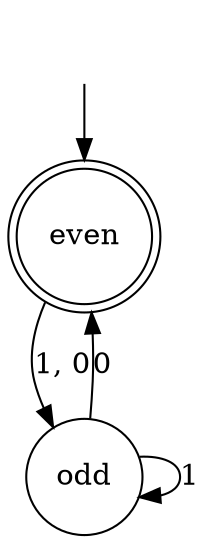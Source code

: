 digraph Automaton {

even [shape = doublecircle];

_nil [style = invis];

odd [shape = circle];

odd -> odd [label = "1"];

_nil -> even;

even -> odd [label = "1, 0"];

odd -> even [label = "0"];

}
